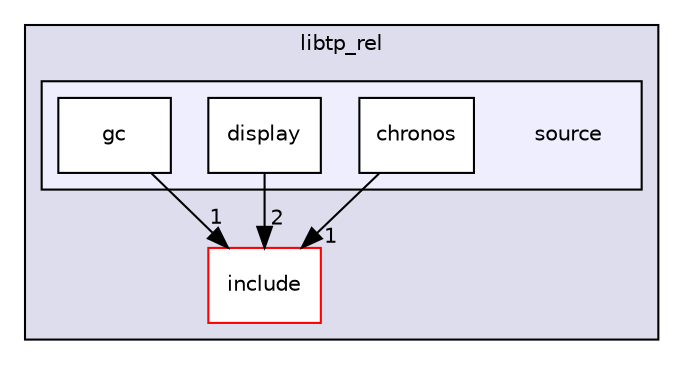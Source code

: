 digraph "externals/libtp_rel/source" {
  compound=true
  node [ fontsize="10", fontname="Helvetica"];
  edge [ labelfontsize="10", labelfontname="Helvetica"];
  subgraph clusterdir_e08679e84a9d614a427095282b97aee7 {
    graph [ bgcolor="#ddddee", pencolor="black", label="libtp_rel" fontname="Helvetica", fontsize="10", URL="dir_e08679e84a9d614a427095282b97aee7.html"]
  dir_5c412ca36d72f0dbd19d87b31debe58c [shape=box label="include" fillcolor="white" style="filled" color="red" URL="dir_5c412ca36d72f0dbd19d87b31debe58c.html"];
  subgraph clusterdir_cb06ac823aef0db82b7e328dbaafe807 {
    graph [ bgcolor="#eeeeff", pencolor="black", label="" URL="dir_cb06ac823aef0db82b7e328dbaafe807.html"];
    dir_cb06ac823aef0db82b7e328dbaafe807 [shape=plaintext label="source"];
  dir_db30ea61804a8de9efa3f71c1c345b56 [shape=box label="chronos" fillcolor="white" style="filled" URL="dir_db30ea61804a8de9efa3f71c1c345b56.html"];
  dir_e9b4acc0f9680e8f0e9de01ceedde64c [shape=box label="display" fillcolor="white" style="filled" URL="dir_e9b4acc0f9680e8f0e9de01ceedde64c.html"];
  dir_521d40a30de8f16afd77fcbdbdb455bd [shape=box label="gc" fillcolor="white" style="filled" URL="dir_521d40a30de8f16afd77fcbdbdb455bd.html"];
  }
  }
  dir_e9b4acc0f9680e8f0e9de01ceedde64c->dir_5c412ca36d72f0dbd19d87b31debe58c [headlabel="2", labeldistance=1.5 headhref="dir_000010_000002.html"];
  dir_521d40a30de8f16afd77fcbdbdb455bd->dir_5c412ca36d72f0dbd19d87b31debe58c [headlabel="1", labeldistance=1.5 headhref="dir_000011_000002.html"];
  dir_db30ea61804a8de9efa3f71c1c345b56->dir_5c412ca36d72f0dbd19d87b31debe58c [headlabel="1", labeldistance=1.5 headhref="dir_000009_000002.html"];
}
